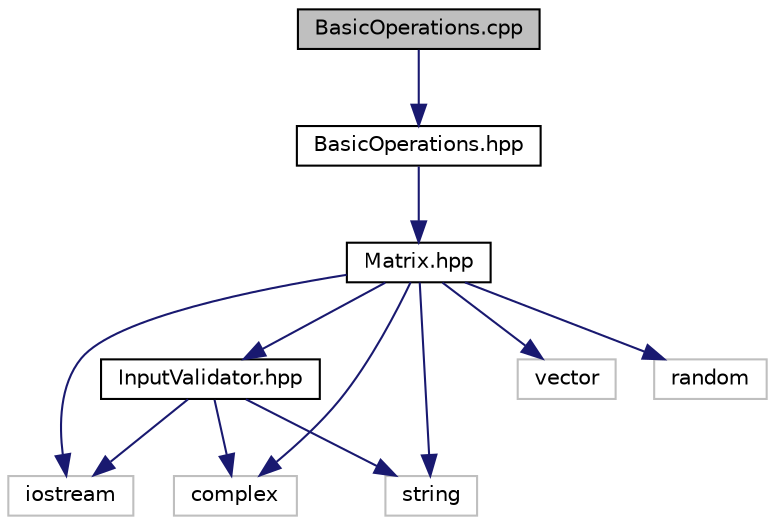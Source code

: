 digraph "BasicOperations.cpp"
{
 // LATEX_PDF_SIZE
  edge [fontname="Helvetica",fontsize="10",labelfontname="Helvetica",labelfontsize="10"];
  node [fontname="Helvetica",fontsize="10",shape=record];
  Node1 [label="BasicOperations.cpp",height=0.2,width=0.4,color="black", fillcolor="grey75", style="filled", fontcolor="black",tooltip="Definicion de los metodos de la clase BasicOperations."];
  Node1 -> Node2 [color="midnightblue",fontsize="10",style="solid",fontname="Helvetica"];
  Node2 [label="BasicOperations.hpp",height=0.2,width=0.4,color="black", fillcolor="white", style="filled",URL="$_basic_operations_8hpp.html",tooltip="Clase de validacion y realizacion de operaciones basicas de matrices."];
  Node2 -> Node3 [color="midnightblue",fontsize="10",style="solid",fontname="Helvetica"];
  Node3 [label="Matrix.hpp",height=0.2,width=0.4,color="black", fillcolor="white", style="filled",URL="$_matrix_8hpp.html",tooltip="Clase Matriz que define los objetos para la calculadora."];
  Node3 -> Node4 [color="midnightblue",fontsize="10",style="solid",fontname="Helvetica"];
  Node4 [label="iostream",height=0.2,width=0.4,color="grey75", fillcolor="white", style="filled",tooltip=" "];
  Node3 -> Node5 [color="midnightblue",fontsize="10",style="solid",fontname="Helvetica"];
  Node5 [label="vector",height=0.2,width=0.4,color="grey75", fillcolor="white", style="filled",tooltip=" "];
  Node3 -> Node6 [color="midnightblue",fontsize="10",style="solid",fontname="Helvetica"];
  Node6 [label="complex",height=0.2,width=0.4,color="grey75", fillcolor="white", style="filled",tooltip=" "];
  Node3 -> Node7 [color="midnightblue",fontsize="10",style="solid",fontname="Helvetica"];
  Node7 [label="string",height=0.2,width=0.4,color="grey75", fillcolor="white", style="filled",tooltip=" "];
  Node3 -> Node8 [color="midnightblue",fontsize="10",style="solid",fontname="Helvetica"];
  Node8 [label="random",height=0.2,width=0.4,color="grey75", fillcolor="white", style="filled",tooltip=" "];
  Node3 -> Node9 [color="midnightblue",fontsize="10",style="solid",fontname="Helvetica"];
  Node9 [label="InputValidator.hpp",height=0.2,width=0.4,color="black", fillcolor="white", style="filled",URL="$_input_validator_8hpp.html",tooltip="Clase de validacion de entradas de datos y dimensiones."];
  Node9 -> Node4 [color="midnightblue",fontsize="10",style="solid",fontname="Helvetica"];
  Node9 -> Node7 [color="midnightblue",fontsize="10",style="solid",fontname="Helvetica"];
  Node9 -> Node6 [color="midnightblue",fontsize="10",style="solid",fontname="Helvetica"];
}
